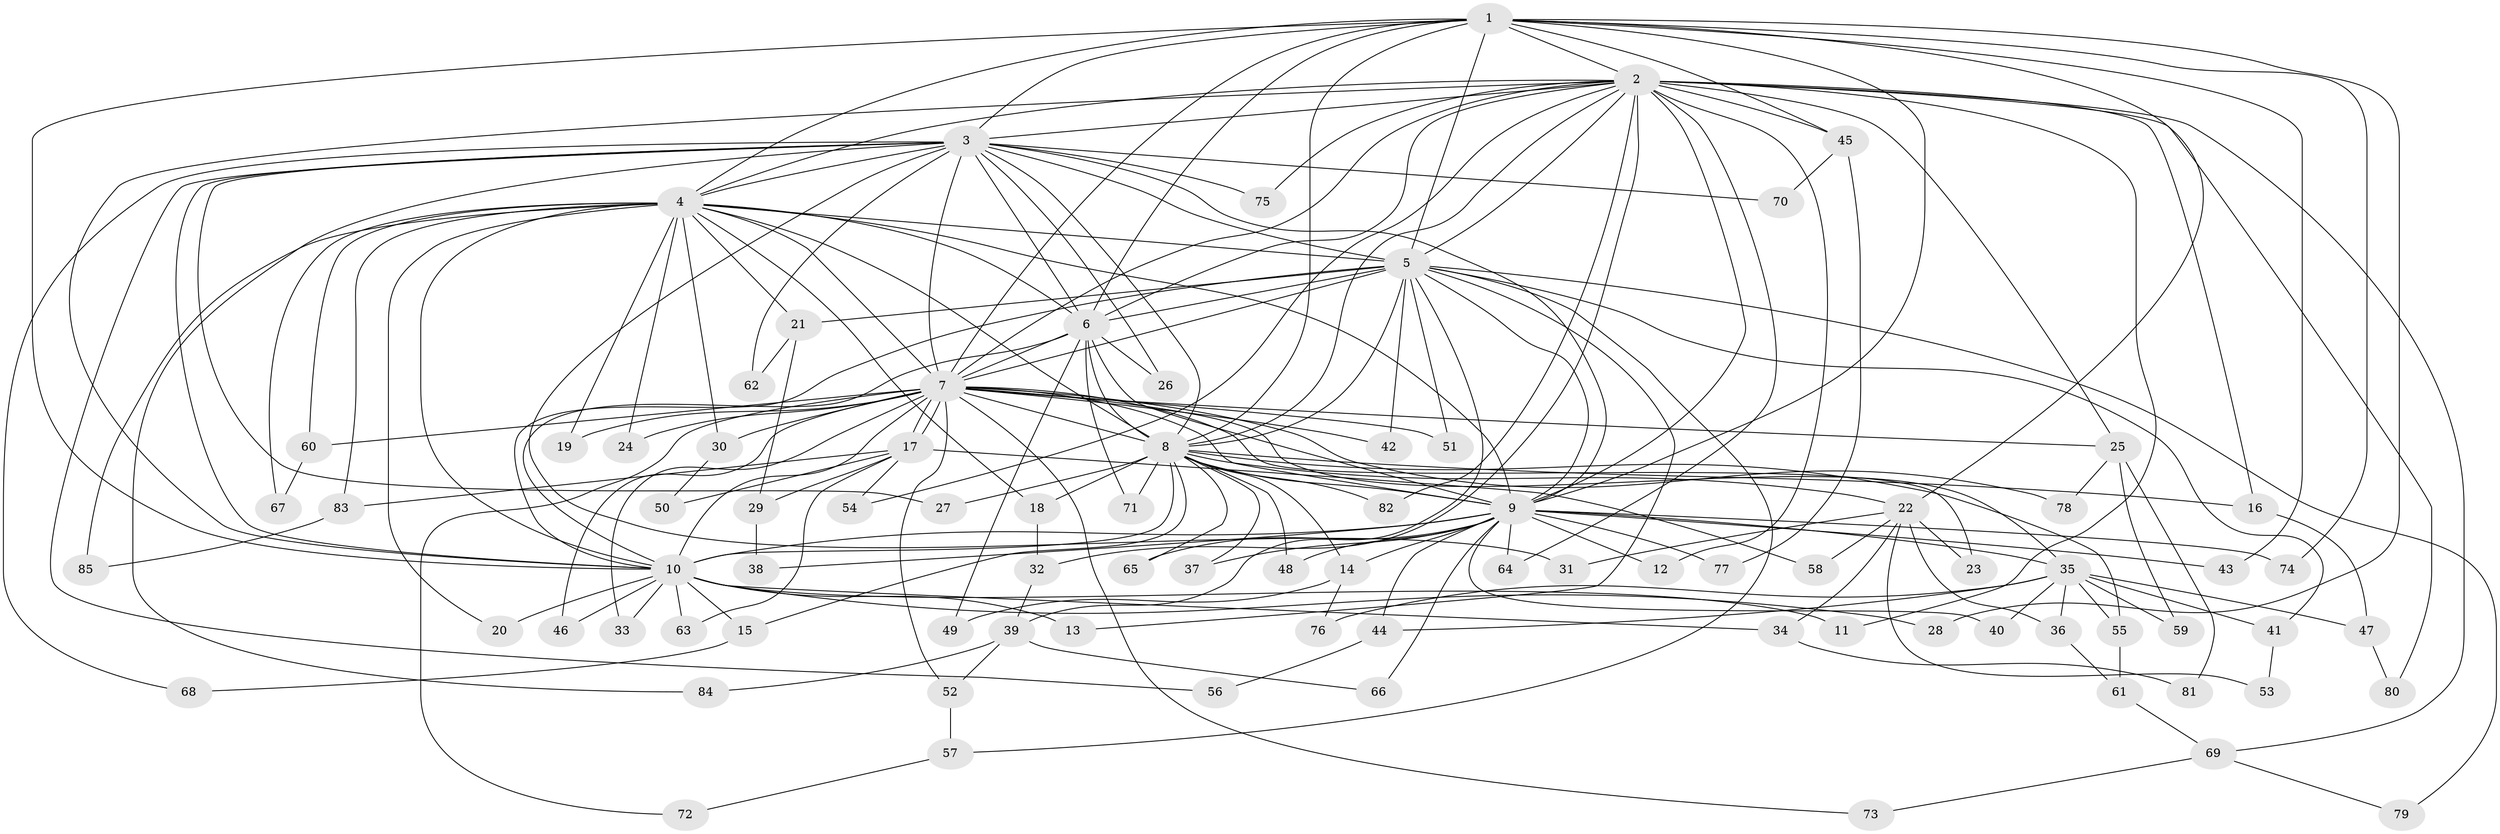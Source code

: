 // Generated by graph-tools (version 1.1) at 2025/49/03/09/25 03:49:37]
// undirected, 85 vertices, 195 edges
graph export_dot {
graph [start="1"]
  node [color=gray90,style=filled];
  1;
  2;
  3;
  4;
  5;
  6;
  7;
  8;
  9;
  10;
  11;
  12;
  13;
  14;
  15;
  16;
  17;
  18;
  19;
  20;
  21;
  22;
  23;
  24;
  25;
  26;
  27;
  28;
  29;
  30;
  31;
  32;
  33;
  34;
  35;
  36;
  37;
  38;
  39;
  40;
  41;
  42;
  43;
  44;
  45;
  46;
  47;
  48;
  49;
  50;
  51;
  52;
  53;
  54;
  55;
  56;
  57;
  58;
  59;
  60;
  61;
  62;
  63;
  64;
  65;
  66;
  67;
  68;
  69;
  70;
  71;
  72;
  73;
  74;
  75;
  76;
  77;
  78;
  79;
  80;
  81;
  82;
  83;
  84;
  85;
  1 -- 2;
  1 -- 3;
  1 -- 4;
  1 -- 5;
  1 -- 6;
  1 -- 7;
  1 -- 8;
  1 -- 9;
  1 -- 10;
  1 -- 22;
  1 -- 28;
  1 -- 43;
  1 -- 45;
  1 -- 74;
  2 -- 3;
  2 -- 4;
  2 -- 5;
  2 -- 6;
  2 -- 7;
  2 -- 8;
  2 -- 9;
  2 -- 10;
  2 -- 11;
  2 -- 12;
  2 -- 16;
  2 -- 25;
  2 -- 32;
  2 -- 45;
  2 -- 54;
  2 -- 64;
  2 -- 69;
  2 -- 75;
  2 -- 80;
  2 -- 82;
  3 -- 4;
  3 -- 5;
  3 -- 6;
  3 -- 7;
  3 -- 8;
  3 -- 9;
  3 -- 10;
  3 -- 26;
  3 -- 27;
  3 -- 31;
  3 -- 56;
  3 -- 62;
  3 -- 68;
  3 -- 70;
  3 -- 75;
  3 -- 84;
  4 -- 5;
  4 -- 6;
  4 -- 7;
  4 -- 8;
  4 -- 9;
  4 -- 10;
  4 -- 18;
  4 -- 19;
  4 -- 20;
  4 -- 21;
  4 -- 24;
  4 -- 30;
  4 -- 60;
  4 -- 67;
  4 -- 83;
  4 -- 85;
  5 -- 6;
  5 -- 7;
  5 -- 8;
  5 -- 9;
  5 -- 10;
  5 -- 13;
  5 -- 21;
  5 -- 39;
  5 -- 41;
  5 -- 42;
  5 -- 51;
  5 -- 57;
  5 -- 79;
  6 -- 7;
  6 -- 8;
  6 -- 9;
  6 -- 10;
  6 -- 26;
  6 -- 49;
  6 -- 71;
  7 -- 8;
  7 -- 9;
  7 -- 10;
  7 -- 17;
  7 -- 17;
  7 -- 19;
  7 -- 23;
  7 -- 24;
  7 -- 25;
  7 -- 30;
  7 -- 33;
  7 -- 35;
  7 -- 42;
  7 -- 46;
  7 -- 51;
  7 -- 52;
  7 -- 60;
  7 -- 72;
  7 -- 73;
  7 -- 78;
  8 -- 9;
  8 -- 10;
  8 -- 14;
  8 -- 15;
  8 -- 16;
  8 -- 18;
  8 -- 22;
  8 -- 27;
  8 -- 37;
  8 -- 48;
  8 -- 55;
  8 -- 65;
  8 -- 71;
  8 -- 82;
  9 -- 10;
  9 -- 12;
  9 -- 14;
  9 -- 35;
  9 -- 37;
  9 -- 38;
  9 -- 40;
  9 -- 43;
  9 -- 44;
  9 -- 48;
  9 -- 64;
  9 -- 65;
  9 -- 66;
  9 -- 74;
  9 -- 77;
  10 -- 11;
  10 -- 13;
  10 -- 15;
  10 -- 20;
  10 -- 28;
  10 -- 33;
  10 -- 34;
  10 -- 46;
  10 -- 63;
  14 -- 49;
  14 -- 76;
  15 -- 68;
  16 -- 47;
  17 -- 29;
  17 -- 50;
  17 -- 54;
  17 -- 58;
  17 -- 63;
  17 -- 83;
  18 -- 32;
  21 -- 29;
  21 -- 62;
  22 -- 23;
  22 -- 31;
  22 -- 34;
  22 -- 36;
  22 -- 53;
  22 -- 58;
  25 -- 59;
  25 -- 78;
  25 -- 81;
  29 -- 38;
  30 -- 50;
  32 -- 39;
  34 -- 81;
  35 -- 36;
  35 -- 40;
  35 -- 41;
  35 -- 44;
  35 -- 47;
  35 -- 55;
  35 -- 59;
  35 -- 76;
  36 -- 61;
  39 -- 52;
  39 -- 66;
  39 -- 84;
  41 -- 53;
  44 -- 56;
  45 -- 70;
  45 -- 77;
  47 -- 80;
  52 -- 57;
  55 -- 61;
  57 -- 72;
  60 -- 67;
  61 -- 69;
  69 -- 73;
  69 -- 79;
  83 -- 85;
}
